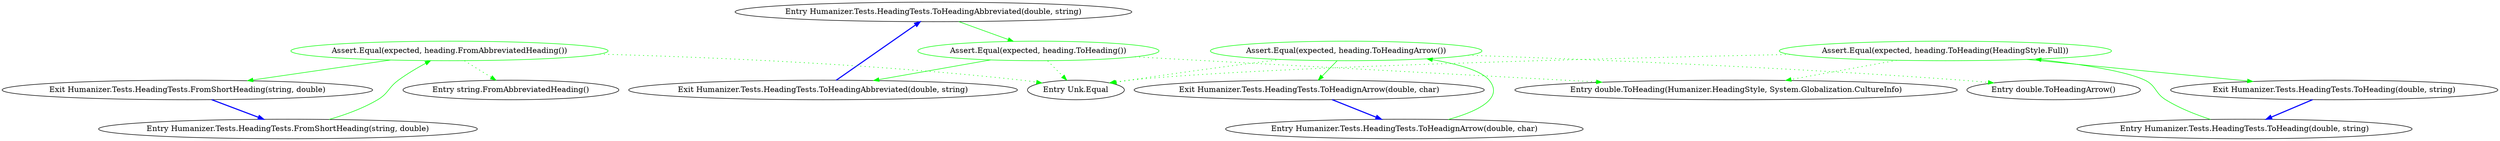 digraph  {
m1_0 [label="Entry Humanizer.Tests.HeadingTests.ToHeadingAbbreviated(double, string)", span="57-57", cluster="Humanizer.Tests.HeadingTests.ToHeadingAbbreviated(double, string)", file="HeadingTests.cs"];
m1_1 [label="Assert.Equal(expected, heading.ToHeading())", span="59-59", cluster="Humanizer.Tests.HeadingTests.ToHeadingAbbreviated(double, string)", color=green, community=0, file="HeadingTests.cs"];
m1_2 [label="Exit Humanizer.Tests.HeadingTests.ToHeadingAbbreviated(double, string)", span="57-57", cluster="Humanizer.Tests.HeadingTests.ToHeadingAbbreviated(double, string)", file="HeadingTests.cs"];
m1_11 [label="Entry string.FromAbbreviatedHeading()", span="68-68", cluster="string.FromAbbreviatedHeading()", file="HeadingTests.cs"];
m1_4 [label="Entry Unk.Equal", span="", cluster="Unk.Equal", file="HeadingTests.cs"];
m1_3 [label="Entry double.ToHeading(Humanizer.HeadingStyle, System.Globalization.CultureInfo)", span="40-40", cluster="double.ToHeading(Humanizer.HeadingStyle, System.Globalization.CultureInfo)", file="HeadingTests.cs"];
m1_8 [label="Entry Humanizer.Tests.HeadingTests.FromShortHeading(string, double)", span="102-102", cluster="Humanizer.Tests.HeadingTests.FromShortHeading(string, double)", file="HeadingTests.cs"];
m1_9 [label="Assert.Equal(expected, heading.FromAbbreviatedHeading())", span="104-104", cluster="Humanizer.Tests.HeadingTests.FromShortHeading(string, double)", color=green, community=0, file="HeadingTests.cs"];
m1_10 [label="Exit Humanizer.Tests.HeadingTests.FromShortHeading(string, double)", span="102-102", cluster="Humanizer.Tests.HeadingTests.FromShortHeading(string, double)", file="HeadingTests.cs"];
m1_12 [label="Entry Humanizer.Tests.HeadingTests.ToHeadignArrow(double, char)", span="156-156", cluster="Humanizer.Tests.HeadingTests.ToHeadignArrow(double, char)", file="HeadingTests.cs"];
m1_13 [label="Assert.Equal(expected, heading.ToHeadingArrow())", span="158-158", cluster="Humanizer.Tests.HeadingTests.ToHeadignArrow(double, char)", color=green, community=0, file="HeadingTests.cs"];
m1_14 [label="Exit Humanizer.Tests.HeadingTests.ToHeadignArrow(double, char)", span="156-156", cluster="Humanizer.Tests.HeadingTests.ToHeadignArrow(double, char)", file="HeadingTests.cs"];
m1_5 [label="Entry Humanizer.Tests.HeadingTests.ToHeading(double, string)", span="80-80", cluster="Humanizer.Tests.HeadingTests.ToHeading(double, string)", file="HeadingTests.cs"];
m1_6 [label="Assert.Equal(expected, heading.ToHeading(HeadingStyle.Full))", span="82-82", cluster="Humanizer.Tests.HeadingTests.ToHeading(double, string)", color=green, community=0, file="HeadingTests.cs"];
m1_7 [label="Exit Humanizer.Tests.HeadingTests.ToHeading(double, string)", span="80-80", cluster="Humanizer.Tests.HeadingTests.ToHeading(double, string)", file="HeadingTests.cs"];
m1_15 [label="Entry double.ToHeadingArrow()", span="58-58", cluster="double.ToHeadingArrow()", file="HeadingTests.cs"];
m1_0 -> m1_1  [key=0, style=solid, color=green];
m1_1 -> m1_2  [key=0, style=solid, color=green];
m1_1 -> m1_3  [key=2, style=dotted, color=green];
m1_1 -> m1_4  [key=2, style=dotted, color=green];
m1_2 -> m1_0  [key=0, style=bold, color=blue];
m1_8 -> m1_9  [key=0, style=solid, color=green];
m1_9 -> m1_10  [key=0, style=solid, color=green];
m1_9 -> m1_11  [key=2, style=dotted, color=green];
m1_9 -> m1_4  [key=2, style=dotted, color=green];
m1_10 -> m1_8  [key=0, style=bold, color=blue];
m1_12 -> m1_13  [key=0, style=solid, color=green];
m1_13 -> m1_14  [key=0, style=solid, color=green];
m1_13 -> m1_15  [key=2, style=dotted, color=green];
m1_13 -> m1_4  [key=2, style=dotted, color=green];
m1_14 -> m1_12  [key=0, style=bold, color=blue];
m1_5 -> m1_6  [key=0, style=solid, color=green];
m1_6 -> m1_7  [key=0, style=solid, color=green];
m1_6 -> m1_3  [key=2, style=dotted, color=green];
m1_6 -> m1_4  [key=2, style=dotted, color=green];
m1_7 -> m1_5  [key=0, style=bold, color=blue];
}

